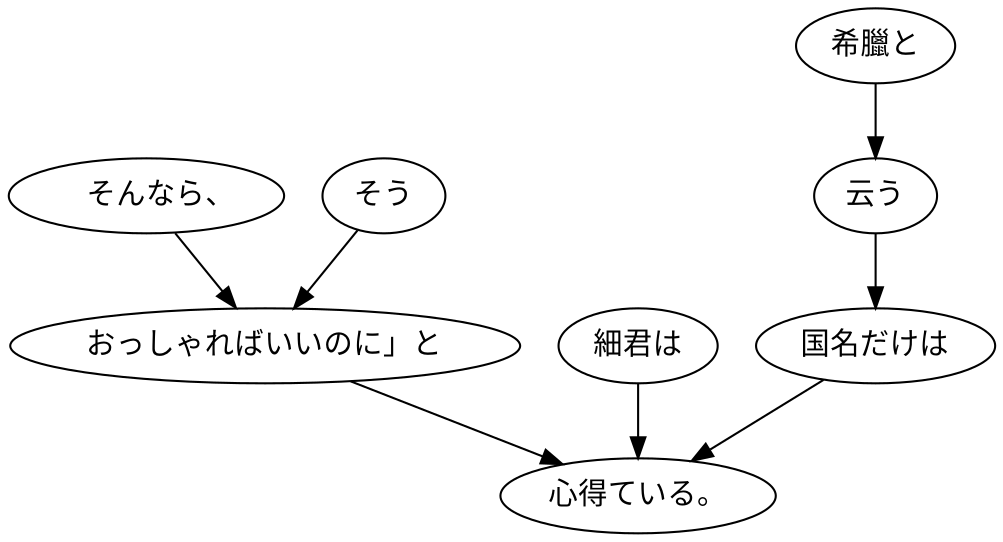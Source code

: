 digraph graph3435 {
	node0 [label="　そんなら、"];
	node1 [label="そう"];
	node2 [label="おっしゃればいいのに」と"];
	node3 [label="細君は"];
	node4 [label="希臘と"];
	node5 [label="云う"];
	node6 [label="国名だけは"];
	node7 [label="心得ている。"];
	node0 -> node2;
	node1 -> node2;
	node2 -> node7;
	node3 -> node7;
	node4 -> node5;
	node5 -> node6;
	node6 -> node7;
}
